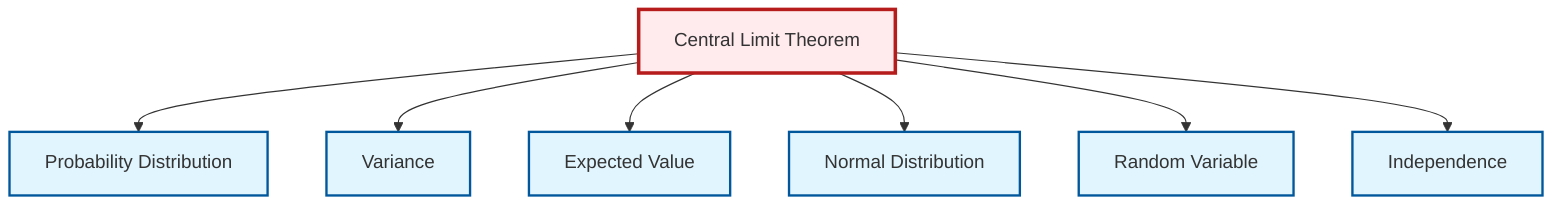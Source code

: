 graph TD
    classDef definition fill:#e1f5fe,stroke:#01579b,stroke-width:2px
    classDef theorem fill:#f3e5f5,stroke:#4a148c,stroke-width:2px
    classDef axiom fill:#fff3e0,stroke:#e65100,stroke-width:2px
    classDef example fill:#e8f5e9,stroke:#1b5e20,stroke-width:2px
    classDef current fill:#ffebee,stroke:#b71c1c,stroke-width:3px
    def-normal-distribution["Normal Distribution"]:::definition
    thm-central-limit["Central Limit Theorem"]:::theorem
    def-independence["Independence"]:::definition
    def-random-variable["Random Variable"]:::definition
    def-variance["Variance"]:::definition
    def-expectation["Expected Value"]:::definition
    def-probability-distribution["Probability Distribution"]:::definition
    thm-central-limit --> def-probability-distribution
    thm-central-limit --> def-variance
    thm-central-limit --> def-expectation
    thm-central-limit --> def-normal-distribution
    thm-central-limit --> def-random-variable
    thm-central-limit --> def-independence
    class thm-central-limit current